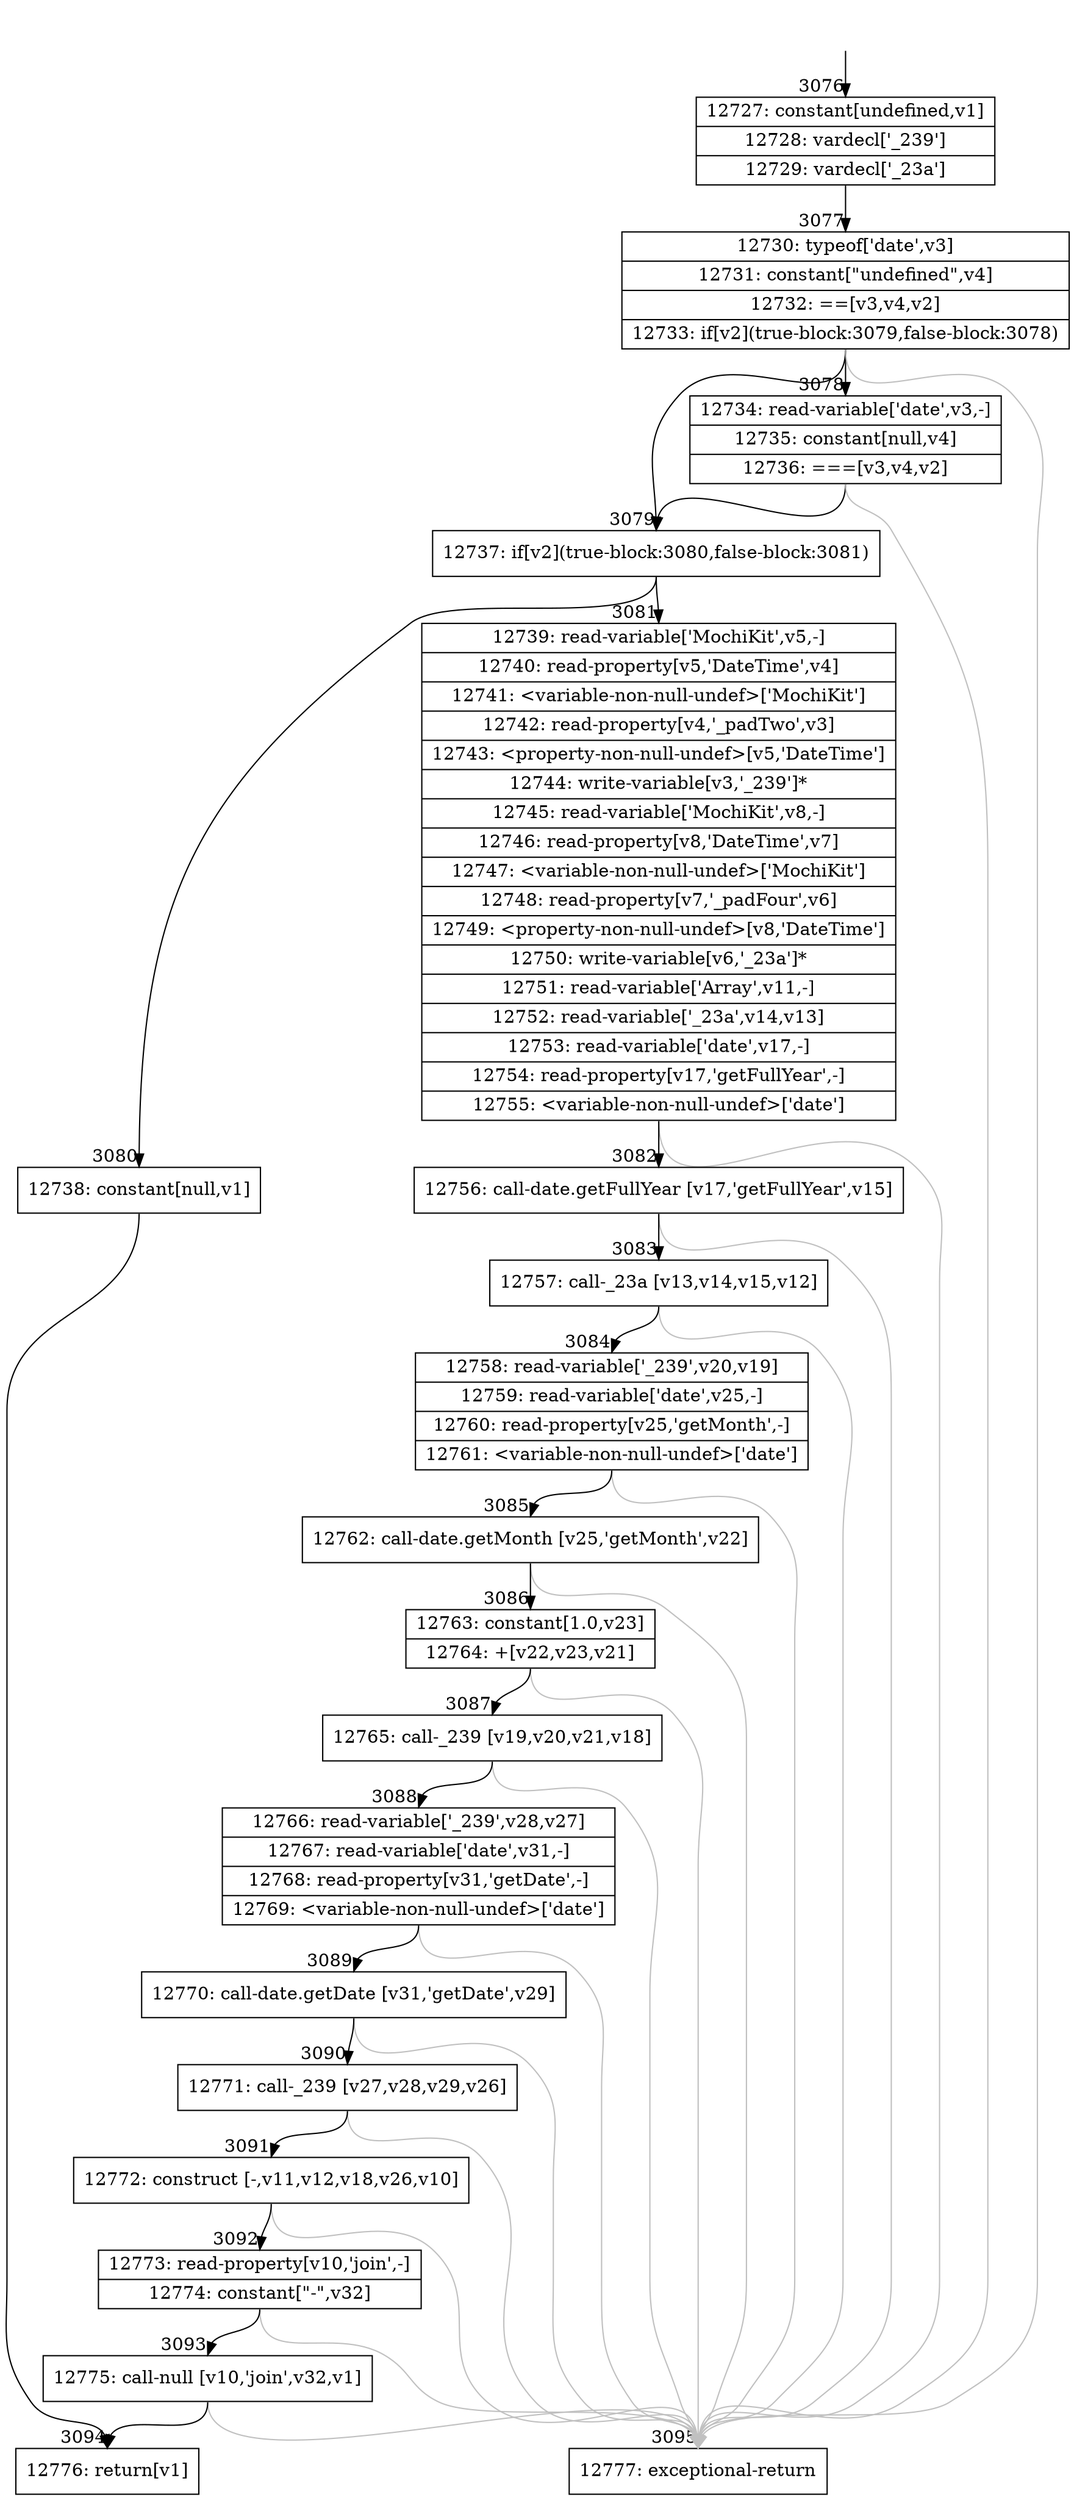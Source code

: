digraph {
rankdir="TD"
BB_entry233[shape=none,label=""];
BB_entry233 -> BB3076 [tailport=s, headport=n, headlabel="    3076"]
BB3076 [shape=record label="{12727: constant[undefined,v1]|12728: vardecl['_239']|12729: vardecl['_23a']}" ] 
BB3076 -> BB3077 [tailport=s, headport=n, headlabel="      3077"]
BB3077 [shape=record label="{12730: typeof['date',v3]|12731: constant[\"undefined\",v4]|12732: ==[v3,v4,v2]|12733: if[v2](true-block:3079,false-block:3078)}" ] 
BB3077 -> BB3079 [tailport=s, headport=n, headlabel="      3079"]
BB3077 -> BB3078 [tailport=s, headport=n, headlabel="      3078"]
BB3077 -> BB3095 [tailport=s, headport=n, color=gray, headlabel="      3095"]
BB3078 [shape=record label="{12734: read-variable['date',v3,-]|12735: constant[null,v4]|12736: ===[v3,v4,v2]}" ] 
BB3078 -> BB3079 [tailport=s, headport=n]
BB3078 -> BB3095 [tailport=s, headport=n, color=gray]
BB3079 [shape=record label="{12737: if[v2](true-block:3080,false-block:3081)}" ] 
BB3079 -> BB3080 [tailport=s, headport=n, headlabel="      3080"]
BB3079 -> BB3081 [tailport=s, headport=n, headlabel="      3081"]
BB3080 [shape=record label="{12738: constant[null,v1]}" ] 
BB3080 -> BB3094 [tailport=s, headport=n, headlabel="      3094"]
BB3081 [shape=record label="{12739: read-variable['MochiKit',v5,-]|12740: read-property[v5,'DateTime',v4]|12741: \<variable-non-null-undef\>['MochiKit']|12742: read-property[v4,'_padTwo',v3]|12743: \<property-non-null-undef\>[v5,'DateTime']|12744: write-variable[v3,'_239']*|12745: read-variable['MochiKit',v8,-]|12746: read-property[v8,'DateTime',v7]|12747: \<variable-non-null-undef\>['MochiKit']|12748: read-property[v7,'_padFour',v6]|12749: \<property-non-null-undef\>[v8,'DateTime']|12750: write-variable[v6,'_23a']*|12751: read-variable['Array',v11,-]|12752: read-variable['_23a',v14,v13]|12753: read-variable['date',v17,-]|12754: read-property[v17,'getFullYear',-]|12755: \<variable-non-null-undef\>['date']}" ] 
BB3081 -> BB3082 [tailport=s, headport=n, headlabel="      3082"]
BB3081 -> BB3095 [tailport=s, headport=n, color=gray]
BB3082 [shape=record label="{12756: call-date.getFullYear [v17,'getFullYear',v15]}" ] 
BB3082 -> BB3083 [tailport=s, headport=n, headlabel="      3083"]
BB3082 -> BB3095 [tailport=s, headport=n, color=gray]
BB3083 [shape=record label="{12757: call-_23a [v13,v14,v15,v12]}" ] 
BB3083 -> BB3084 [tailport=s, headport=n, headlabel="      3084"]
BB3083 -> BB3095 [tailport=s, headport=n, color=gray]
BB3084 [shape=record label="{12758: read-variable['_239',v20,v19]|12759: read-variable['date',v25,-]|12760: read-property[v25,'getMonth',-]|12761: \<variable-non-null-undef\>['date']}" ] 
BB3084 -> BB3085 [tailport=s, headport=n, headlabel="      3085"]
BB3084 -> BB3095 [tailport=s, headport=n, color=gray]
BB3085 [shape=record label="{12762: call-date.getMonth [v25,'getMonth',v22]}" ] 
BB3085 -> BB3086 [tailport=s, headport=n, headlabel="      3086"]
BB3085 -> BB3095 [tailport=s, headport=n, color=gray]
BB3086 [shape=record label="{12763: constant[1.0,v23]|12764: +[v22,v23,v21]}" ] 
BB3086 -> BB3087 [tailport=s, headport=n, headlabel="      3087"]
BB3086 -> BB3095 [tailport=s, headport=n, color=gray]
BB3087 [shape=record label="{12765: call-_239 [v19,v20,v21,v18]}" ] 
BB3087 -> BB3088 [tailport=s, headport=n, headlabel="      3088"]
BB3087 -> BB3095 [tailport=s, headport=n, color=gray]
BB3088 [shape=record label="{12766: read-variable['_239',v28,v27]|12767: read-variable['date',v31,-]|12768: read-property[v31,'getDate',-]|12769: \<variable-non-null-undef\>['date']}" ] 
BB3088 -> BB3089 [tailport=s, headport=n, headlabel="      3089"]
BB3088 -> BB3095 [tailport=s, headport=n, color=gray]
BB3089 [shape=record label="{12770: call-date.getDate [v31,'getDate',v29]}" ] 
BB3089 -> BB3090 [tailport=s, headport=n, headlabel="      3090"]
BB3089 -> BB3095 [tailport=s, headport=n, color=gray]
BB3090 [shape=record label="{12771: call-_239 [v27,v28,v29,v26]}" ] 
BB3090 -> BB3091 [tailport=s, headport=n, headlabel="      3091"]
BB3090 -> BB3095 [tailport=s, headport=n, color=gray]
BB3091 [shape=record label="{12772: construct [-,v11,v12,v18,v26,v10]}" ] 
BB3091 -> BB3092 [tailport=s, headport=n, headlabel="      3092"]
BB3091 -> BB3095 [tailport=s, headport=n, color=gray]
BB3092 [shape=record label="{12773: read-property[v10,'join',-]|12774: constant[\"-\",v32]}" ] 
BB3092 -> BB3093 [tailport=s, headport=n, headlabel="      3093"]
BB3092 -> BB3095 [tailport=s, headport=n, color=gray]
BB3093 [shape=record label="{12775: call-null [v10,'join',v32,v1]}" ] 
BB3093 -> BB3094 [tailport=s, headport=n]
BB3093 -> BB3095 [tailport=s, headport=n, color=gray]
BB3094 [shape=record label="{12776: return[v1]}" ] 
BB3095 [shape=record label="{12777: exceptional-return}" ] 
//#$~ 1978
}
